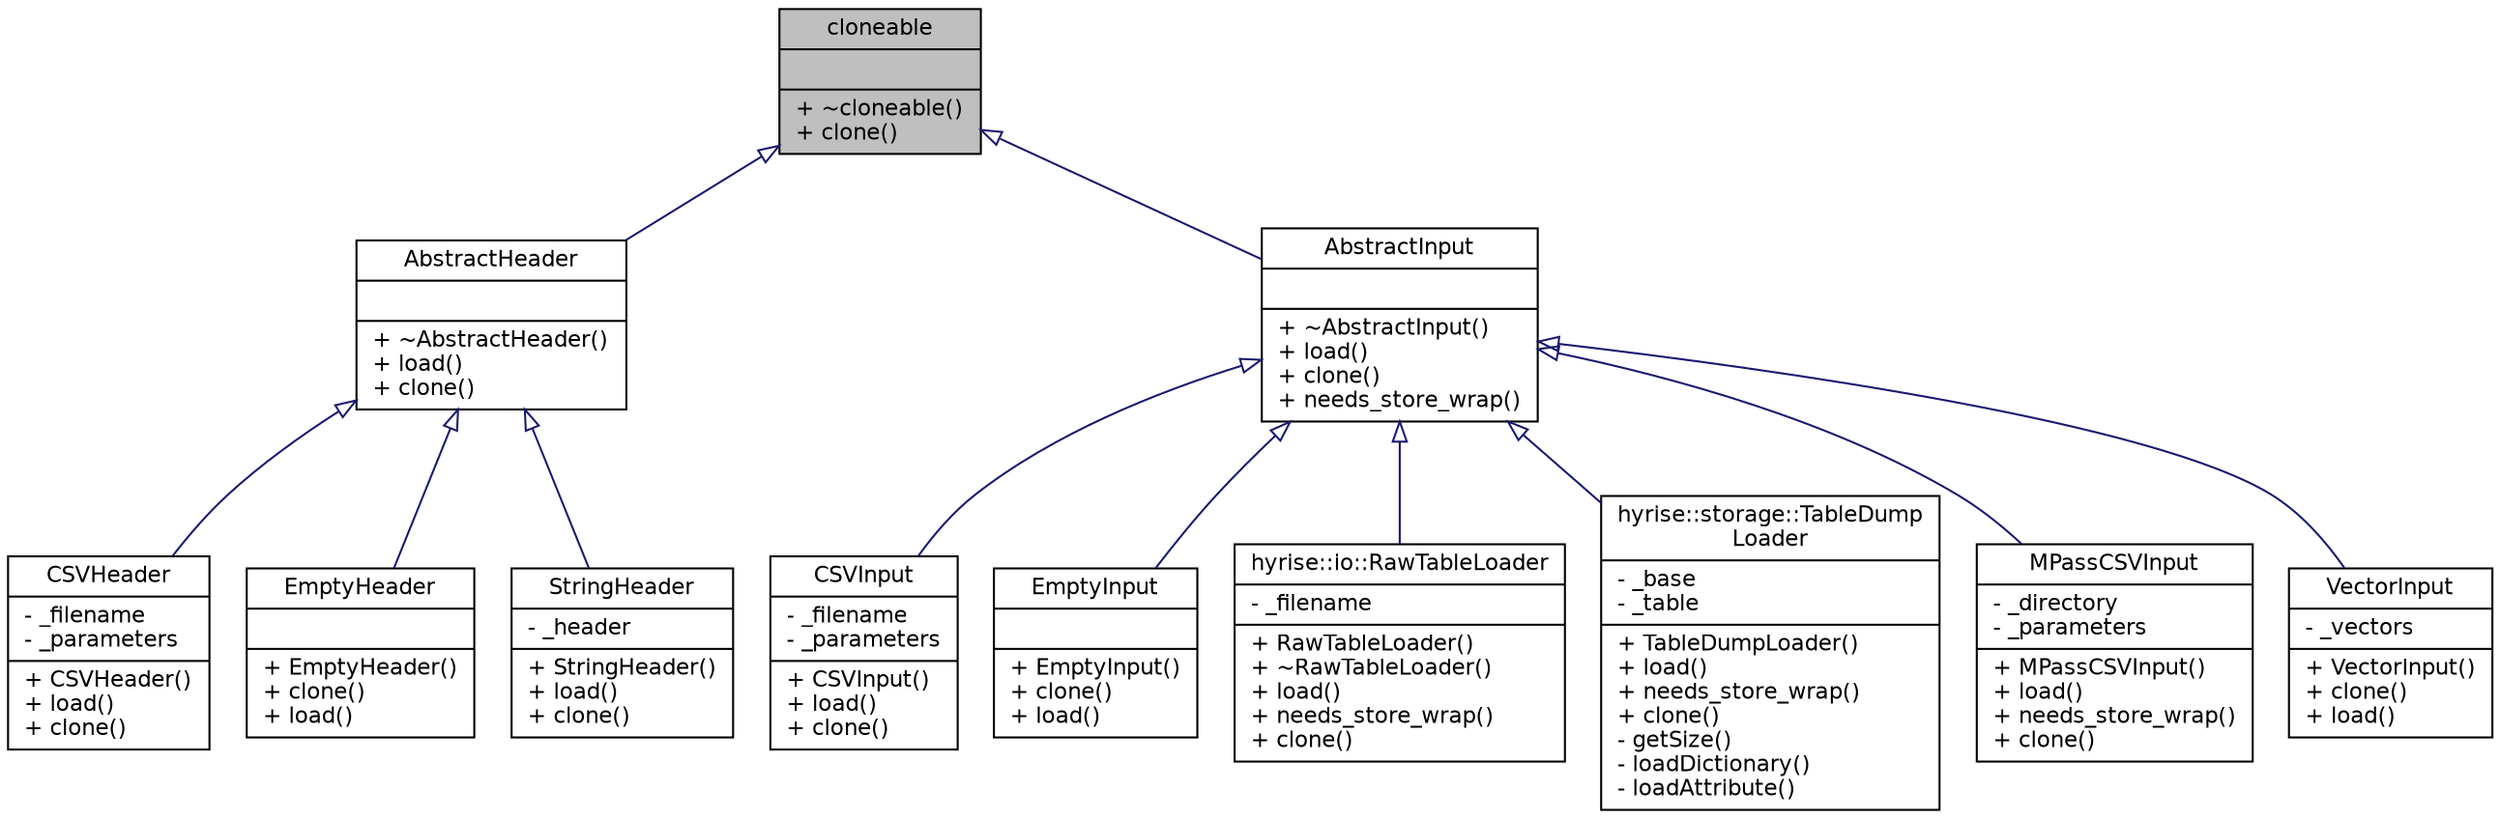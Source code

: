 digraph "cloneable"
{
  edge [fontname="Helvetica",fontsize="11",labelfontname="Helvetica",labelfontsize="11"];
  node [fontname="Helvetica",fontsize="11",shape=record];
  Node1 [label="{cloneable\n||+ ~cloneable()\l+ clone()\l}",height=0.2,width=0.4,color="black", fillcolor="grey75", style="filled" fontcolor="black"];
  Node1 -> Node2 [dir="back",color="midnightblue",fontsize="11",style="solid",arrowtail="onormal",fontname="Helvetica"];
  Node2 [label="{AbstractHeader\n||+ ~AbstractHeader()\l+ load()\l+ clone()\l}",height=0.2,width=0.4,color="black", fillcolor="white", style="filled",URL="$class_abstract_header.html",tooltip="Interface for implementing something that yields a header structure suitable for table construction..."];
  Node2 -> Node3 [dir="back",color="midnightblue",fontsize="11",style="solid",arrowtail="onormal",fontname="Helvetica"];
  Node3 [label="{CSVHeader\n|- _filename\l- _parameters\l|+ CSVHeader()\l+ load()\l+ clone()\l}",height=0.2,width=0.4,color="black", fillcolor="white", style="filled",URL="$class_c_s_v_header.html"];
  Node2 -> Node4 [dir="back",color="midnightblue",fontsize="11",style="solid",arrowtail="onormal",fontname="Helvetica"];
  Node4 [label="{EmptyHeader\n||+ EmptyHeader()\l+ clone()\l+ load()\l}",height=0.2,width=0.4,color="black", fillcolor="white", style="filled",URL="$class_empty_header.html"];
  Node2 -> Node5 [dir="back",color="midnightblue",fontsize="11",style="solid",arrowtail="onormal",fontname="Helvetica"];
  Node5 [label="{StringHeader\n|- _header\l|+ StringHeader()\l+ load()\l+ clone()\l}",height=0.2,width=0.4,color="black", fillcolor="white", style="filled",URL="$class_string_header.html"];
  Node1 -> Node6 [dir="back",color="midnightblue",fontsize="11",style="solid",arrowtail="onormal",fontname="Helvetica"];
  Node6 [label="{AbstractInput\n||+ ~AbstractInput()\l+ load()\l+ clone()\l+ needs_store_wrap()\l}",height=0.2,width=0.4,color="black", fillcolor="white", style="filled",URL="$class_abstract_input.html",tooltip="Interface for implementing a data source for loading data into a table."];
  Node6 -> Node7 [dir="back",color="midnightblue",fontsize="11",style="solid",arrowtail="onormal",fontname="Helvetica"];
  Node7 [label="{CSVInput\n|- _filename\l- _parameters\l|+ CSVInput()\l+ load()\l+ clone()\l}",height=0.2,width=0.4,color="black", fillcolor="white", style="filled",URL="$class_c_s_v_input.html"];
  Node6 -> Node8 [dir="back",color="midnightblue",fontsize="11",style="solid",arrowtail="onormal",fontname="Helvetica"];
  Node8 [label="{EmptyInput\n||+ EmptyInput()\l+ clone()\l+ load()\l}",height=0.2,width=0.4,color="black", fillcolor="white", style="filled",URL="$class_empty_input.html"];
  Node6 -> Node9 [dir="back",color="midnightblue",fontsize="11",style="solid",arrowtail="onormal",fontname="Helvetica"];
  Node9 [label="{hyrise::io::RawTableLoader\n|- _filename\l|+ RawTableLoader()\l+ ~RawTableLoader()\l+ load()\l+ needs_store_wrap()\l+ clone()\l}",height=0.2,width=0.4,color="black", fillcolor="white", style="filled",URL="$classhyrise_1_1io_1_1_raw_table_loader.html"];
  Node6 -> Node10 [dir="back",color="midnightblue",fontsize="11",style="solid",arrowtail="onormal",fontname="Helvetica"];
  Node10 [label="{hyrise::storage::TableDump\lLoader\n|- _base\l- _table\l|+ TableDumpLoader()\l+ load()\l+ needs_store_wrap()\l+ clone()\l- getSize()\l- loadDictionary()\l- loadAttribute()\l}",height=0.2,width=0.4,color="black", fillcolor="white", style="filled",URL="$classhyrise_1_1storage_1_1_table_dump_loader.html"];
  Node6 -> Node11 [dir="back",color="midnightblue",fontsize="11",style="solid",arrowtail="onormal",fontname="Helvetica"];
  Node11 [label="{MPassCSVInput\n|- _directory\l- _parameters\l|+ MPassCSVInput()\l+ load()\l+ needs_store_wrap()\l+ clone()\l}",height=0.2,width=0.4,color="black", fillcolor="white", style="filled",URL="$class_m_pass_c_s_v_input.html"];
  Node6 -> Node12 [dir="back",color="midnightblue",fontsize="11",style="solid",arrowtail="onormal",fontname="Helvetica"];
  Node12 [label="{VectorInput\n|- _vectors\l|+ VectorInput()\l+ clone()\l+ load()\l}",height=0.2,width=0.4,color="black", fillcolor="white", style="filled",URL="$class_vector_input.html"];
}
